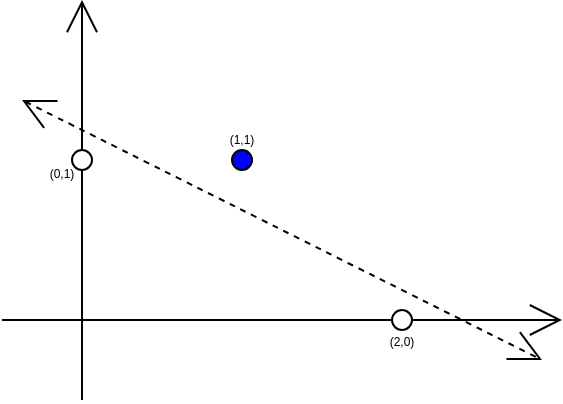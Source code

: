 <mxfile version="19.0.2" type="device"><diagram id="uy5ze4dWxOzLilhkeGFu" name="Page-1"><mxGraphModel dx="608" dy="478" grid="1" gridSize="10" guides="1" tooltips="1" connect="1" arrows="0" fold="1" page="1" pageScale="1" pageWidth="827" pageHeight="1169" math="0" shadow="0"><root><mxCell id="0"/><mxCell id="1" parent="0"/><mxCell id="ijoHTz2v3rxvWEJmVwmr-1" value="" style="edgeStyle=none;orthogonalLoop=1;jettySize=auto;html=1;rounded=0;endArrow=open;startSize=14;endSize=14;sourcePerimeterSpacing=8;targetPerimeterSpacing=8;curved=1;" edge="1" parent="1"><mxGeometry width="120" relative="1" as="geometry"><mxPoint x="160" y="520" as="sourcePoint"/><mxPoint x="440" y="520" as="targetPoint"/><Array as="points"/></mxGeometry></mxCell><mxCell id="ijoHTz2v3rxvWEJmVwmr-2" value="" style="edgeStyle=none;orthogonalLoop=1;jettySize=auto;html=1;rounded=0;endArrow=open;startSize=14;endSize=14;sourcePerimeterSpacing=8;targetPerimeterSpacing=8;curved=1;" edge="1" parent="1"><mxGeometry width="120" relative="1" as="geometry"><mxPoint x="200" y="560" as="sourcePoint"/><mxPoint x="200" y="360" as="targetPoint"/><Array as="points"/></mxGeometry></mxCell><mxCell id="ijoHTz2v3rxvWEJmVwmr-3" value="" style="ellipse;whiteSpace=wrap;html=1;aspect=fixed;hachureGap=4;" vertex="1" parent="1"><mxGeometry x="195" y="435" width="10" height="10" as="geometry"/></mxCell><mxCell id="ijoHTz2v3rxvWEJmVwmr-4" value="" style="ellipse;whiteSpace=wrap;html=1;aspect=fixed;hachureGap=4;" vertex="1" parent="1"><mxGeometry x="355" y="515" width="10" height="10" as="geometry"/></mxCell><mxCell id="ijoHTz2v3rxvWEJmVwmr-5" value="&lt;font style=&quot;font-size: 6px;&quot;&gt;(0,1)&lt;/font&gt;" style="text;strokeColor=none;fillColor=none;html=1;align=center;verticalAlign=middle;whiteSpace=wrap;rounded=0;hachureGap=4;" vertex="1" parent="1"><mxGeometry x="180" y="440" width="20" height="10" as="geometry"/></mxCell><mxCell id="ijoHTz2v3rxvWEJmVwmr-6" value="&lt;font style=&quot;font-size: 6px;&quot;&gt;(2,0)&lt;/font&gt;" style="text;strokeColor=none;fillColor=none;html=1;align=center;verticalAlign=middle;whiteSpace=wrap;rounded=0;hachureGap=4;" vertex="1" parent="1"><mxGeometry x="350" y="524" width="20" height="10" as="geometry"/></mxCell><mxCell id="ijoHTz2v3rxvWEJmVwmr-7" value="" style="ellipse;whiteSpace=wrap;html=1;aspect=fixed;hachureGap=4;fillColor=#0000FF;" vertex="1" parent="1"><mxGeometry x="275" y="435" width="10" height="10" as="geometry"/></mxCell><mxCell id="ijoHTz2v3rxvWEJmVwmr-8" value="" style="endArrow=open;startArrow=open;html=1;rounded=0;fontSize=6;startSize=14;endSize=14;sourcePerimeterSpacing=8;targetPerimeterSpacing=8;curved=1;startFill=0;endFill=0;dashed=1;" edge="1" parent="1"><mxGeometry width="50" height="50" relative="1" as="geometry"><mxPoint x="170" y="410" as="sourcePoint"/><mxPoint x="430" y="540" as="targetPoint"/></mxGeometry></mxCell><mxCell id="ijoHTz2v3rxvWEJmVwmr-9" value="&lt;font style=&quot;font-size: 6px;&quot;&gt;(1,1)&lt;/font&gt;" style="text;strokeColor=none;fillColor=none;html=1;align=center;verticalAlign=middle;whiteSpace=wrap;rounded=0;hachureGap=4;" vertex="1" parent="1"><mxGeometry x="270" y="423" width="20" height="10" as="geometry"/></mxCell></root></mxGraphModel></diagram></mxfile>